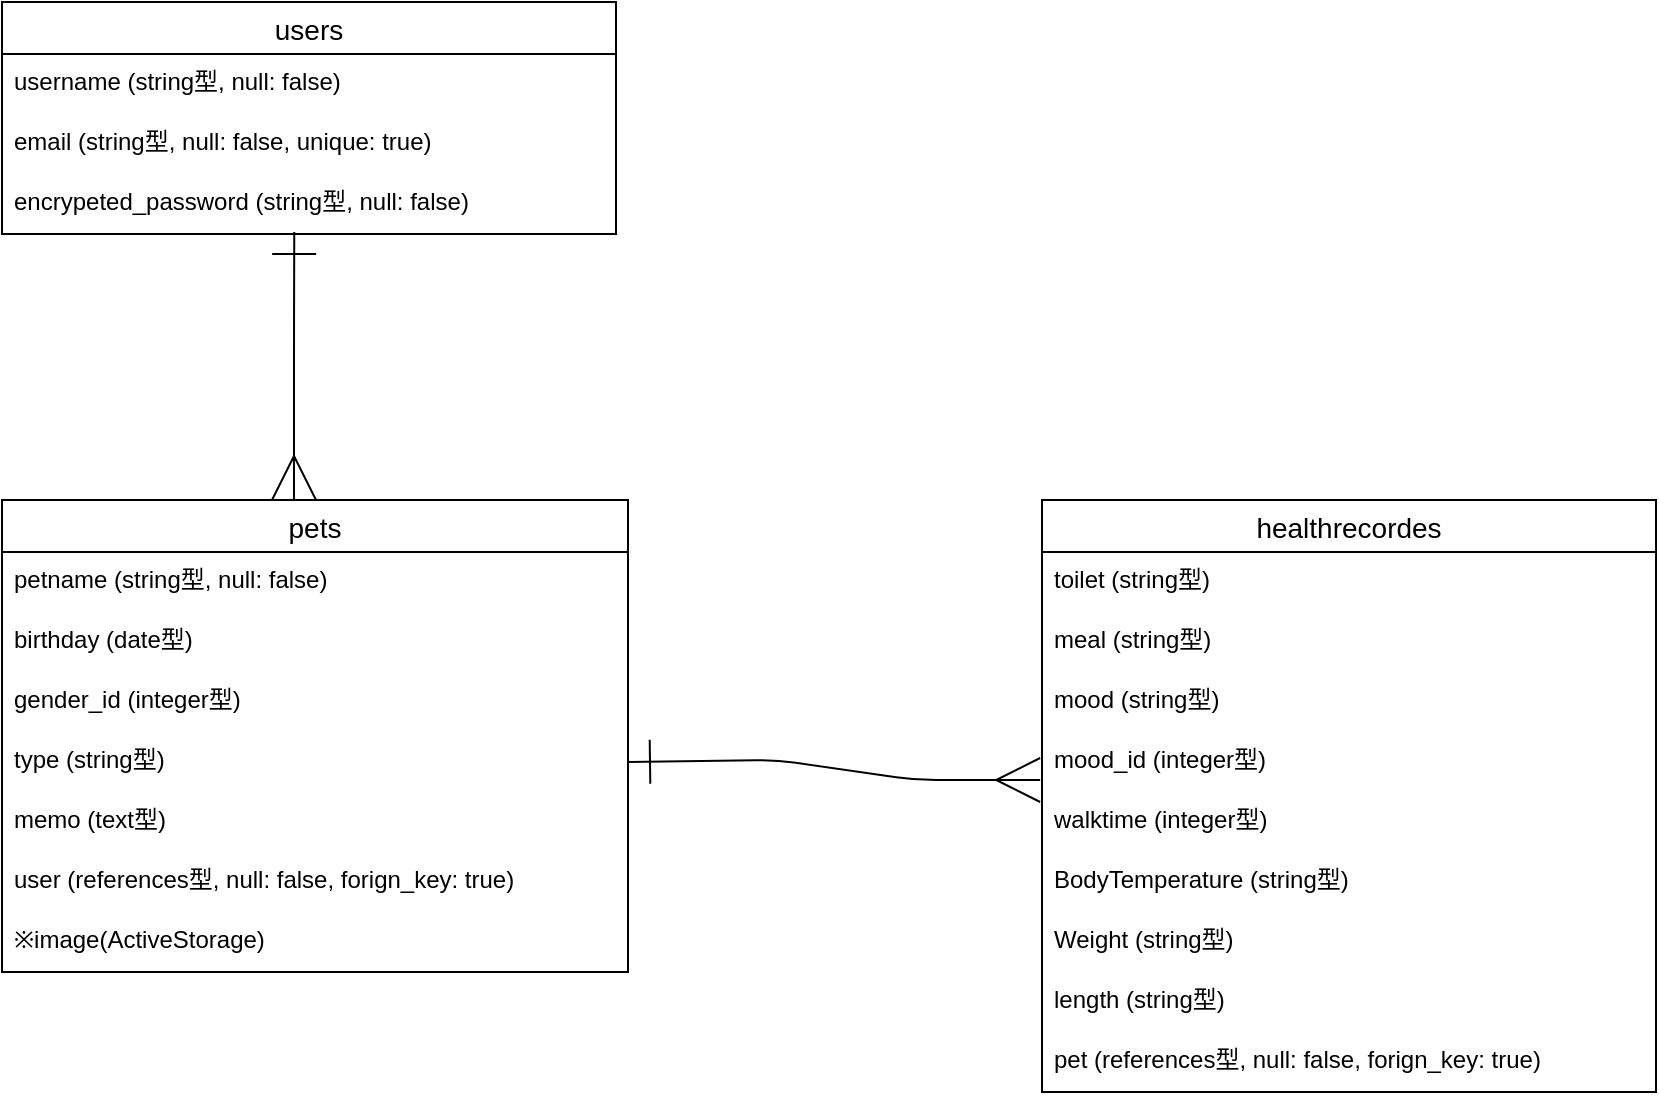 <mxfile>
    <diagram id="U1FDZbfR71TaE5mJ32pR" name="ページ1">
        <mxGraphModel dx="1993" dy="1953" grid="1" gridSize="10" guides="1" tooltips="1" connect="1" arrows="1" fold="1" page="1" pageScale="1" pageWidth="827" pageHeight="1169" math="0" shadow="0">
            <root>
                <mxCell id="0"/>
                <mxCell id="1" parent="0"/>
                <mxCell id="2" value="users" style="swimlane;fontStyle=0;childLayout=stackLayout;horizontal=1;startSize=26;horizontalStack=0;resizeParent=1;resizeParentMax=0;resizeLast=0;collapsible=1;marginBottom=0;align=center;fontSize=14;" parent="1" vertex="1">
                    <mxGeometry x="-827" y="-1169" width="307" height="116" as="geometry"/>
                </mxCell>
                <mxCell id="3" value="username (string型, null: false)              " style="text;strokeColor=none;fillColor=none;spacingLeft=4;spacingRight=4;overflow=hidden;rotatable=0;points=[[0,0.5],[1,0.5]];portConstraint=eastwest;fontSize=12;" parent="2" vertex="1">
                    <mxGeometry y="26" width="307" height="30" as="geometry"/>
                </mxCell>
                <mxCell id="4" value="email (string型, null: false, unique: true)" style="text;strokeColor=none;fillColor=none;spacingLeft=4;spacingRight=4;overflow=hidden;rotatable=0;points=[[0,0.5],[1,0.5]];portConstraint=eastwest;fontSize=12;" parent="2" vertex="1">
                    <mxGeometry y="56" width="307" height="30" as="geometry"/>
                </mxCell>
                <mxCell id="5" value="encrypeted_password (string型, null: false)" style="text;strokeColor=none;fillColor=none;spacingLeft=4;spacingRight=4;overflow=hidden;rotatable=0;points=[[0,0.5],[1,0.5]];portConstraint=eastwest;fontSize=12;" parent="2" vertex="1">
                    <mxGeometry y="86" width="307" height="30" as="geometry"/>
                </mxCell>
                <mxCell id="6" value="pets" style="swimlane;fontStyle=0;childLayout=stackLayout;horizontal=1;startSize=26;horizontalStack=0;resizeParent=1;resizeParentMax=0;resizeLast=0;collapsible=1;marginBottom=0;align=center;fontSize=14;" parent="1" vertex="1">
                    <mxGeometry x="-827" y="-920" width="313" height="236" as="geometry"/>
                </mxCell>
                <mxCell id="7" value="petname (string型, null: false)" style="text;strokeColor=none;fillColor=none;spacingLeft=4;spacingRight=4;overflow=hidden;rotatable=0;points=[[0,0.5],[1,0.5]];portConstraint=eastwest;fontSize=12;" parent="6" vertex="1">
                    <mxGeometry y="26" width="313" height="30" as="geometry"/>
                </mxCell>
                <mxCell id="8" value="birthday (date型)" style="text;strokeColor=none;fillColor=none;spacingLeft=4;spacingRight=4;overflow=hidden;rotatable=0;points=[[0,0.5],[1,0.5]];portConstraint=eastwest;fontSize=12;" parent="6" vertex="1">
                    <mxGeometry y="56" width="313" height="30" as="geometry"/>
                </mxCell>
                <mxCell id="9" value="gender_id (integer型)" style="text;strokeColor=none;fillColor=none;spacingLeft=4;spacingRight=4;overflow=hidden;rotatable=0;points=[[0,0.5],[1,0.5]];portConstraint=eastwest;fontSize=12;" parent="6" vertex="1">
                    <mxGeometry y="86" width="313" height="30" as="geometry"/>
                </mxCell>
                <mxCell id="11" value="type (string型)" style="text;strokeColor=none;fillColor=none;spacingLeft=4;spacingRight=4;overflow=hidden;rotatable=0;points=[[0,0.5],[1,0.5]];portConstraint=eastwest;fontSize=12;" parent="6" vertex="1">
                    <mxGeometry y="116" width="313" height="30" as="geometry"/>
                </mxCell>
                <mxCell id="12" value="memo (text型)" style="text;strokeColor=none;fillColor=none;spacingLeft=4;spacingRight=4;overflow=hidden;rotatable=0;points=[[0,0.5],[1,0.5]];portConstraint=eastwest;fontSize=12;" parent="6" vertex="1">
                    <mxGeometry y="146" width="313" height="30" as="geometry"/>
                </mxCell>
                <mxCell id="13" value="user (references型, null: false, forign_key: true)" style="text;strokeColor=none;fillColor=none;spacingLeft=4;spacingRight=4;overflow=hidden;rotatable=0;points=[[0,0.5],[1,0.5]];portConstraint=eastwest;fontSize=12;" parent="6" vertex="1">
                    <mxGeometry y="176" width="313" height="30" as="geometry"/>
                </mxCell>
                <mxCell id="15" value="※image(ActiveStorage) " style="text;strokeColor=none;fillColor=none;spacingLeft=4;spacingRight=4;overflow=hidden;rotatable=0;points=[[0,0.5],[1,0.5]];portConstraint=eastwest;fontSize=12;" parent="6" vertex="1">
                    <mxGeometry y="206" width="313" height="30" as="geometry"/>
                </mxCell>
                <mxCell id="16" value="healthrecordes" style="swimlane;fontStyle=0;childLayout=stackLayout;horizontal=1;startSize=26;horizontalStack=0;resizeParent=1;resizeParentMax=0;resizeLast=0;collapsible=1;marginBottom=0;align=center;fontSize=14;" parent="1" vertex="1">
                    <mxGeometry x="-307" y="-920" width="307" height="296" as="geometry"/>
                </mxCell>
                <mxCell id="17" value="toilet (string型)" style="text;strokeColor=none;fillColor=none;spacingLeft=4;spacingRight=4;overflow=hidden;rotatable=0;points=[[0,0.5],[1,0.5]];portConstraint=eastwest;fontSize=12;" parent="16" vertex="1">
                    <mxGeometry y="26" width="307" height="30" as="geometry"/>
                </mxCell>
                <mxCell id="19" value="meal (string型)" style="text;strokeColor=none;fillColor=none;spacingLeft=4;spacingRight=4;overflow=hidden;rotatable=0;points=[[0,0.5],[1,0.5]];portConstraint=eastwest;fontSize=12;" parent="16" vertex="1">
                    <mxGeometry y="56" width="307" height="30" as="geometry"/>
                </mxCell>
                <mxCell id="20" value="mood (string型)" style="text;strokeColor=none;fillColor=none;spacingLeft=4;spacingRight=4;overflow=hidden;rotatable=0;points=[[0,0.5],[1,0.5]];portConstraint=eastwest;fontSize=12;" parent="16" vertex="1">
                    <mxGeometry y="86" width="307" height="30" as="geometry"/>
                </mxCell>
                <mxCell id="21" value="mood_id (integer型)" style="text;strokeColor=none;fillColor=none;spacingLeft=4;spacingRight=4;overflow=hidden;rotatable=0;points=[[0,0.5],[1,0.5]];portConstraint=eastwest;fontSize=12;" parent="16" vertex="1">
                    <mxGeometry y="116" width="307" height="30" as="geometry"/>
                </mxCell>
                <mxCell id="23" value="walktime (integer型)&#10;" style="text;strokeColor=none;fillColor=none;spacingLeft=4;spacingRight=4;overflow=hidden;rotatable=0;points=[[0,0.5],[1,0.5]];portConstraint=eastwest;fontSize=12;" parent="16" vertex="1">
                    <mxGeometry y="146" width="307" height="30" as="geometry"/>
                </mxCell>
                <mxCell id="24" value="BodyTemperature (string型)" style="text;strokeColor=none;fillColor=none;spacingLeft=4;spacingRight=4;overflow=hidden;rotatable=0;points=[[0,0.5],[1,0.5]];portConstraint=eastwest;fontSize=12;" parent="16" vertex="1">
                    <mxGeometry y="176" width="307" height="30" as="geometry"/>
                </mxCell>
                <mxCell id="25" value="Weight (string型)" style="text;strokeColor=none;fillColor=none;spacingLeft=4;spacingRight=4;overflow=hidden;rotatable=0;points=[[0,0.5],[1,0.5]];portConstraint=eastwest;fontSize=12;" parent="16" vertex="1">
                    <mxGeometry y="206" width="307" height="30" as="geometry"/>
                </mxCell>
                <mxCell id="26" value="length (string型)" style="text;strokeColor=none;fillColor=none;spacingLeft=4;spacingRight=4;overflow=hidden;rotatable=0;points=[[0,0.5],[1,0.5]];portConstraint=eastwest;fontSize=12;" parent="16" vertex="1">
                    <mxGeometry y="236" width="307" height="30" as="geometry"/>
                </mxCell>
                <mxCell id="28" value="pet (references型, null: false, forign_key: true)" style="text;strokeColor=none;fillColor=none;spacingLeft=4;spacingRight=4;overflow=hidden;rotatable=0;points=[[0,0.5],[1,0.5]];portConstraint=eastwest;fontSize=12;" parent="16" vertex="1">
                    <mxGeometry y="266" width="307" height="30" as="geometry"/>
                </mxCell>
                <mxCell id="37" style="edgeStyle=none;html=1;exitX=1;exitY=0.5;exitDx=0;exitDy=0;entryX=-0.003;entryY=0.8;entryDx=0;entryDy=0;startArrow=ERone;startFill=0;endArrow=ERmany;endFill=0;startSize=20;endSize=20;entryPerimeter=0;" parent="1" source="11" target="21" edge="1">
                    <mxGeometry relative="1" as="geometry">
                        <Array as="points">
                            <mxPoint x="-440" y="-790"/>
                            <mxPoint x="-370" y="-780"/>
                        </Array>
                    </mxGeometry>
                </mxCell>
                <mxCell id="39" style="edgeStyle=none;html=1;startArrow=ERone;startFill=0;endArrow=ERmany;endFill=0;startSize=20;endSize=20;exitX=0.476;exitY=0.967;exitDx=0;exitDy=0;exitPerimeter=0;" parent="1" source="5" edge="1">
                    <mxGeometry relative="1" as="geometry">
                        <Array as="points">
                            <mxPoint x="-681" y="-1000"/>
                            <mxPoint x="-681" y="-970"/>
                        </Array>
                        <mxPoint x="-510" y="-1068" as="sourcePoint"/>
                        <mxPoint x="-681" y="-920" as="targetPoint"/>
                    </mxGeometry>
                </mxCell>
            </root>
        </mxGraphModel>
    </diagram>
</mxfile>
